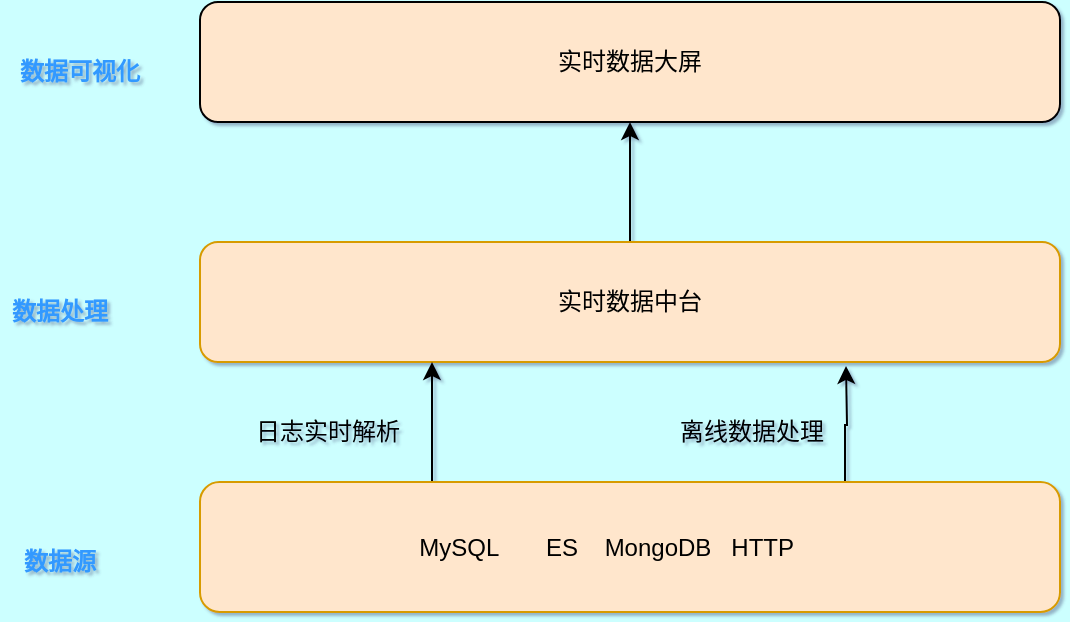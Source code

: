 <mxfile version="17.4.5" type="github">
  <diagram id="UJMsLFa42X8FvGDw-vX3" name="Page-1">
    <mxGraphModel dx="1422" dy="762" grid="0" gridSize="10" guides="1" tooltips="1" connect="1" arrows="1" fold="1" page="1" pageScale="1" pageWidth="827" pageHeight="1169" background="#CCFFFF" math="0" shadow="1">
      <root>
        <mxCell id="0" />
        <mxCell id="1" parent="0" />
        <mxCell id="ZsuB_UANE7rcjaerfHN0-3" value="实时数据大屏" style="rounded=1;whiteSpace=wrap;html=1;fillColor=#FFE6CC;" vertex="1" parent="1">
          <mxGeometry x="200" y="280" width="430" height="60" as="geometry" />
        </mxCell>
        <mxCell id="ZsuB_UANE7rcjaerfHN0-4" value="&lt;b&gt;&lt;font color=&quot;#3399ff&quot;&gt;数据可视化&lt;/font&gt;&lt;/b&gt;" style="text;html=1;strokeColor=none;fillColor=none;align=center;verticalAlign=middle;whiteSpace=wrap;rounded=0;" vertex="1" parent="1">
          <mxGeometry x="100" y="300" width="80" height="30" as="geometry" />
        </mxCell>
        <mxCell id="ZsuB_UANE7rcjaerfHN0-11" value="" style="edgeStyle=orthogonalEdgeStyle;rounded=0;orthogonalLoop=1;jettySize=auto;html=1;" edge="1" parent="1" source="ZsuB_UANE7rcjaerfHN0-5" target="ZsuB_UANE7rcjaerfHN0-3">
          <mxGeometry relative="1" as="geometry" />
        </mxCell>
        <mxCell id="ZsuB_UANE7rcjaerfHN0-5" value="实时数据中台" style="rounded=1;whiteSpace=wrap;html=1;fillColor=#ffe6cc;strokeColor=#d79b00;" vertex="1" parent="1">
          <mxGeometry x="200" y="400" width="430" height="60" as="geometry" />
        </mxCell>
        <mxCell id="ZsuB_UANE7rcjaerfHN0-6" value="&lt;b&gt;&lt;font color=&quot;#3399ff&quot;&gt;数据处理&lt;/font&gt;&lt;/b&gt;" style="text;html=1;strokeColor=none;fillColor=none;align=center;verticalAlign=middle;whiteSpace=wrap;rounded=0;" vertex="1" parent="1">
          <mxGeometry x="100" y="420" width="60" height="30" as="geometry" />
        </mxCell>
        <mxCell id="ZsuB_UANE7rcjaerfHN0-9" value="" style="edgeStyle=orthogonalEdgeStyle;rounded=0;orthogonalLoop=1;jettySize=auto;html=1;" edge="1" parent="1" source="ZsuB_UANE7rcjaerfHN0-7" target="ZsuB_UANE7rcjaerfHN0-5">
          <mxGeometry relative="1" as="geometry">
            <Array as="points">
              <mxPoint x="316" y="489" />
              <mxPoint x="316" y="489" />
            </Array>
          </mxGeometry>
        </mxCell>
        <mxCell id="ZsuB_UANE7rcjaerfHN0-15" style="edgeStyle=orthogonalEdgeStyle;rounded=0;orthogonalLoop=1;jettySize=auto;html=1;exitX=0.75;exitY=0;exitDx=0;exitDy=0;" edge="1" parent="1" source="ZsuB_UANE7rcjaerfHN0-7">
          <mxGeometry relative="1" as="geometry">
            <mxPoint x="523" y="462" as="targetPoint" />
          </mxGeometry>
        </mxCell>
        <mxCell id="ZsuB_UANE7rcjaerfHN0-7" value="MySQL&amp;nbsp; &amp;nbsp; &amp;nbsp; &amp;nbsp;ES&amp;nbsp; &amp;nbsp; MongoDB&amp;nbsp; &amp;nbsp;HTTP&amp;nbsp; &amp;nbsp; &amp;nbsp; &amp;nbsp;" style="rounded=1;whiteSpace=wrap;html=1;fillColor=#ffe6cc;strokeColor=#d79b00;" vertex="1" parent="1">
          <mxGeometry x="200" y="520" width="430" height="65" as="geometry" />
        </mxCell>
        <mxCell id="ZsuB_UANE7rcjaerfHN0-8" value="&lt;b&gt;&lt;font color=&quot;#3399ff&quot;&gt;数据源&lt;/font&gt;&lt;/b&gt;" style="text;html=1;strokeColor=none;fillColor=none;align=center;verticalAlign=middle;whiteSpace=wrap;rounded=0;" vertex="1" parent="1">
          <mxGeometry x="100" y="545" width="60" height="30" as="geometry" />
        </mxCell>
        <mxCell id="ZsuB_UANE7rcjaerfHN0-10" value="日志实时解析" style="text;html=1;strokeColor=none;fillColor=none;align=center;verticalAlign=middle;whiteSpace=wrap;rounded=0;" vertex="1" parent="1">
          <mxGeometry x="214" y="480" width="100" height="30" as="geometry" />
        </mxCell>
        <mxCell id="ZsuB_UANE7rcjaerfHN0-16" value="离线数据处理" style="text;html=1;strokeColor=none;fillColor=none;align=center;verticalAlign=middle;whiteSpace=wrap;rounded=0;" vertex="1" parent="1">
          <mxGeometry x="426" y="480" width="100" height="30" as="geometry" />
        </mxCell>
      </root>
    </mxGraphModel>
  </diagram>
</mxfile>

